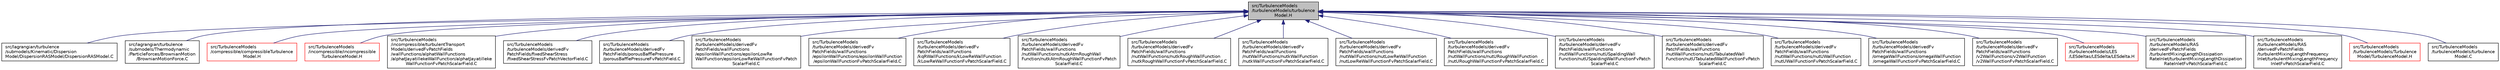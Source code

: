 digraph "src/TurbulenceModels/turbulenceModels/turbulenceModel.H"
{
  bgcolor="transparent";
  edge [fontname="Helvetica",fontsize="10",labelfontname="Helvetica",labelfontsize="10"];
  node [fontname="Helvetica",fontsize="10",shape=record];
  Node1 [label="src/TurbulenceModels\l/turbulenceModels/turbulence\lModel.H",height=0.2,width=0.4,color="black", fillcolor="grey75", style="filled", fontcolor="black"];
  Node1 -> Node2 [dir="back",color="midnightblue",fontsize="10",style="solid",fontname="Helvetica"];
  Node2 [label="src/lagrangian/turbulence\l/submodels/Kinematic/Dispersion\lModel/DispersionRASModel/DispersionRASModel.C",height=0.2,width=0.4,color="black",URL="$a07042.html"];
  Node1 -> Node3 [dir="back",color="midnightblue",fontsize="10",style="solid",fontname="Helvetica"];
  Node3 [label="src/lagrangian/turbulence\l/submodels/Thermodynamic\l/ParticleForces/BrownianMotion\l/BrownianMotionForce.C",height=0.2,width=0.4,color="black",URL="$a07048.html"];
  Node1 -> Node4 [dir="back",color="midnightblue",fontsize="10",style="solid",fontname="Helvetica"];
  Node4 [label="src/TurbulenceModels\l/compressible/compressibleTurbulence\lModel.H",height=0.2,width=0.4,color="red",URL="$a10530.html"];
  Node1 -> Node5 [dir="back",color="midnightblue",fontsize="10",style="solid",fontname="Helvetica"];
  Node5 [label="src/TurbulenceModels\l/incompressible/incompressible\lTurbulenceModel.H",height=0.2,width=0.4,color="red",URL="$a10581.html"];
  Node1 -> Node6 [dir="back",color="midnightblue",fontsize="10",style="solid",fontname="Helvetica"];
  Node6 [label="src/TurbulenceModels\l/incompressible/turbulentTransport\lModels/derivedFvPatchFields\l/wallFunctions/alphatWallFunctions\l/alphatJayatillekeWallFunction/alphatJayatilleke\lWallFunctionFvPatchScalarField.C",height=0.2,width=0.4,color="black",URL="$a10566.html"];
  Node1 -> Node7 [dir="back",color="midnightblue",fontsize="10",style="solid",fontname="Helvetica"];
  Node7 [label="src/TurbulenceModels\l/turbulenceModels/derivedFv\lPatchFields/fixedShearStress\l/fixedShearStressFvPatchVectorField.C",height=0.2,width=0.4,color="black",URL="$a10617.html"];
  Node1 -> Node8 [dir="back",color="midnightblue",fontsize="10",style="solid",fontname="Helvetica"];
  Node8 [label="src/TurbulenceModels\l/turbulenceModels/derivedFv\lPatchFields/porousBafflePressure\l/porousBafflePressureFvPatchField.C",height=0.2,width=0.4,color="black",URL="$a10619.html"];
  Node1 -> Node9 [dir="back",color="midnightblue",fontsize="10",style="solid",fontname="Helvetica"];
  Node9 [label="src/TurbulenceModels\l/turbulenceModels/derivedFv\lPatchFields/wallFunctions\l/epsilonWallFunctions/epsilonLowRe\lWallFunction/epsilonLowReWallFunctionFvPatch\lScalarField.C",height=0.2,width=0.4,color="black",URL="$a10622.html"];
  Node1 -> Node10 [dir="back",color="midnightblue",fontsize="10",style="solid",fontname="Helvetica"];
  Node10 [label="src/TurbulenceModels\l/turbulenceModels/derivedFv\lPatchFields/wallFunctions\l/epsilonWallFunctions/epsilonWallFunction\l/epsilonWallFunctionFvPatchScalarField.C",height=0.2,width=0.4,color="black",URL="$a10624.html"];
  Node1 -> Node11 [dir="back",color="midnightblue",fontsize="10",style="solid",fontname="Helvetica"];
  Node11 [label="src/TurbulenceModels\l/turbulenceModels/derivedFv\lPatchFields/wallFunctions\l/kqRWallFunctions/kLowReWallFunction\l/kLowReWallFunctionFvPatchScalarField.C",height=0.2,width=0.4,color="black",URL="$a10628.html"];
  Node1 -> Node12 [dir="back",color="midnightblue",fontsize="10",style="solid",fontname="Helvetica"];
  Node12 [label="src/TurbulenceModels\l/turbulenceModels/derivedFv\lPatchFields/wallFunctions\l/nutWallFunctions/nutkAtmRoughWall\lFunction/nutkAtmRoughWallFunctionFvPatch\lScalarField.C",height=0.2,width=0.4,color="black",URL="$a10634.html"];
  Node1 -> Node13 [dir="back",color="midnightblue",fontsize="10",style="solid",fontname="Helvetica"];
  Node13 [label="src/TurbulenceModels\l/turbulenceModels/derivedFv\lPatchFields/wallFunctions\l/nutWallFunctions/nutkRoughWallFunction\l/nutkRoughWallFunctionFvPatchScalarField.C",height=0.2,width=0.4,color="black",URL="$a10636.html"];
  Node1 -> Node14 [dir="back",color="midnightblue",fontsize="10",style="solid",fontname="Helvetica"];
  Node14 [label="src/TurbulenceModels\l/turbulenceModels/derivedFv\lPatchFields/wallFunctions\l/nutWallFunctions/nutkWallFunction\l/nutkWallFunctionFvPatchScalarField.C",height=0.2,width=0.4,color="black",URL="$a10638.html"];
  Node1 -> Node15 [dir="back",color="midnightblue",fontsize="10",style="solid",fontname="Helvetica"];
  Node15 [label="src/TurbulenceModels\l/turbulenceModels/derivedFv\lPatchFields/wallFunctions\l/nutWallFunctions/nutLowReWallFunction\l/nutLowReWallFunctionFvPatchScalarField.C",height=0.2,width=0.4,color="black",URL="$a10640.html"];
  Node1 -> Node16 [dir="back",color="midnightblue",fontsize="10",style="solid",fontname="Helvetica"];
  Node16 [label="src/TurbulenceModels\l/turbulenceModels/derivedFv\lPatchFields/wallFunctions\l/nutWallFunctions/nutURoughWallFunction\l/nutURoughWallFunctionFvPatchScalarField.C",height=0.2,width=0.4,color="black",URL="$a10642.html"];
  Node1 -> Node17 [dir="back",color="midnightblue",fontsize="10",style="solid",fontname="Helvetica"];
  Node17 [label="src/TurbulenceModels\l/turbulenceModels/derivedFv\lPatchFields/wallFunctions\l/nutWallFunctions/nutUSpaldingWall\lFunction/nutUSpaldingWallFunctionFvPatch\lScalarField.C",height=0.2,width=0.4,color="black",URL="$a10644.html"];
  Node1 -> Node18 [dir="back",color="midnightblue",fontsize="10",style="solid",fontname="Helvetica"];
  Node18 [label="src/TurbulenceModels\l/turbulenceModels/derivedFv\lPatchFields/wallFunctions\l/nutWallFunctions/nutUTabulatedWall\lFunction/nutUTabulatedWallFunctionFvPatch\lScalarField.C",height=0.2,width=0.4,color="black",URL="$a10646.html"];
  Node1 -> Node19 [dir="back",color="midnightblue",fontsize="10",style="solid",fontname="Helvetica"];
  Node19 [label="src/TurbulenceModels\l/turbulenceModels/derivedFv\lPatchFields/wallFunctions\l/nutWallFunctions/nutUWallFunction\l/nutUWallFunctionFvPatchScalarField.C",height=0.2,width=0.4,color="black",URL="$a10648.html"];
  Node1 -> Node20 [dir="back",color="midnightblue",fontsize="10",style="solid",fontname="Helvetica"];
  Node20 [label="src/TurbulenceModels\l/turbulenceModels/derivedFv\lPatchFields/wallFunctions\l/omegaWallFunctions/omegaWallFunction\l/omegaWallFunctionFvPatchScalarField.C",height=0.2,width=0.4,color="black",URL="$a10652.html"];
  Node1 -> Node21 [dir="back",color="midnightblue",fontsize="10",style="solid",fontname="Helvetica"];
  Node21 [label="src/TurbulenceModels\l/turbulenceModels/derivedFv\lPatchFields/wallFunctions\l/v2WallFunctions/v2WallFunction\l/v2WallFunctionFvPatchScalarField.C",height=0.2,width=0.4,color="black",URL="$a10654.html"];
  Node1 -> Node22 [dir="back",color="midnightblue",fontsize="10",style="solid",fontname="Helvetica"];
  Node22 [label="src/TurbulenceModels\l/turbulenceModels/LES\l/LESdeltas/LESdelta/LESdelta.H",height=0.2,width=0.4,color="red",URL="$a10671.html"];
  Node1 -> Node23 [dir="back",color="midnightblue",fontsize="10",style="solid",fontname="Helvetica"];
  Node23 [label="src/TurbulenceModels\l/turbulenceModels/RAS\l/derivedFvPatchFields\l/turbulentMixingLengthDissipation\lRateInlet/turbulentMixingLengthDissipation\lRateInletFvPatchScalarField.C",height=0.2,width=0.4,color="black",URL="$a10717.html"];
  Node1 -> Node24 [dir="back",color="midnightblue",fontsize="10",style="solid",fontname="Helvetica"];
  Node24 [label="src/TurbulenceModels\l/turbulenceModels/RAS\l/derivedFvPatchFields\l/turbulentMixingLengthFrequency\lInlet/turbulentMixingLengthFrequency\lInletFvPatchScalarField.C",height=0.2,width=0.4,color="black",URL="$a10719.html"];
  Node1 -> Node25 [dir="back",color="midnightblue",fontsize="10",style="solid",fontname="Helvetica"];
  Node25 [label="src/TurbulenceModels\l/turbulenceModels/Turbulence\lModel/TurbulenceModel.H",height=0.2,width=0.4,color="red",URL="$a10753.html"];
  Node1 -> Node26 [dir="back",color="midnightblue",fontsize="10",style="solid",fontname="Helvetica"];
  Node26 [label="src/TurbulenceModels\l/turbulenceModels/turbulence\lModel.C",height=0.2,width=0.4,color="black",URL="$a10750.html"];
}
